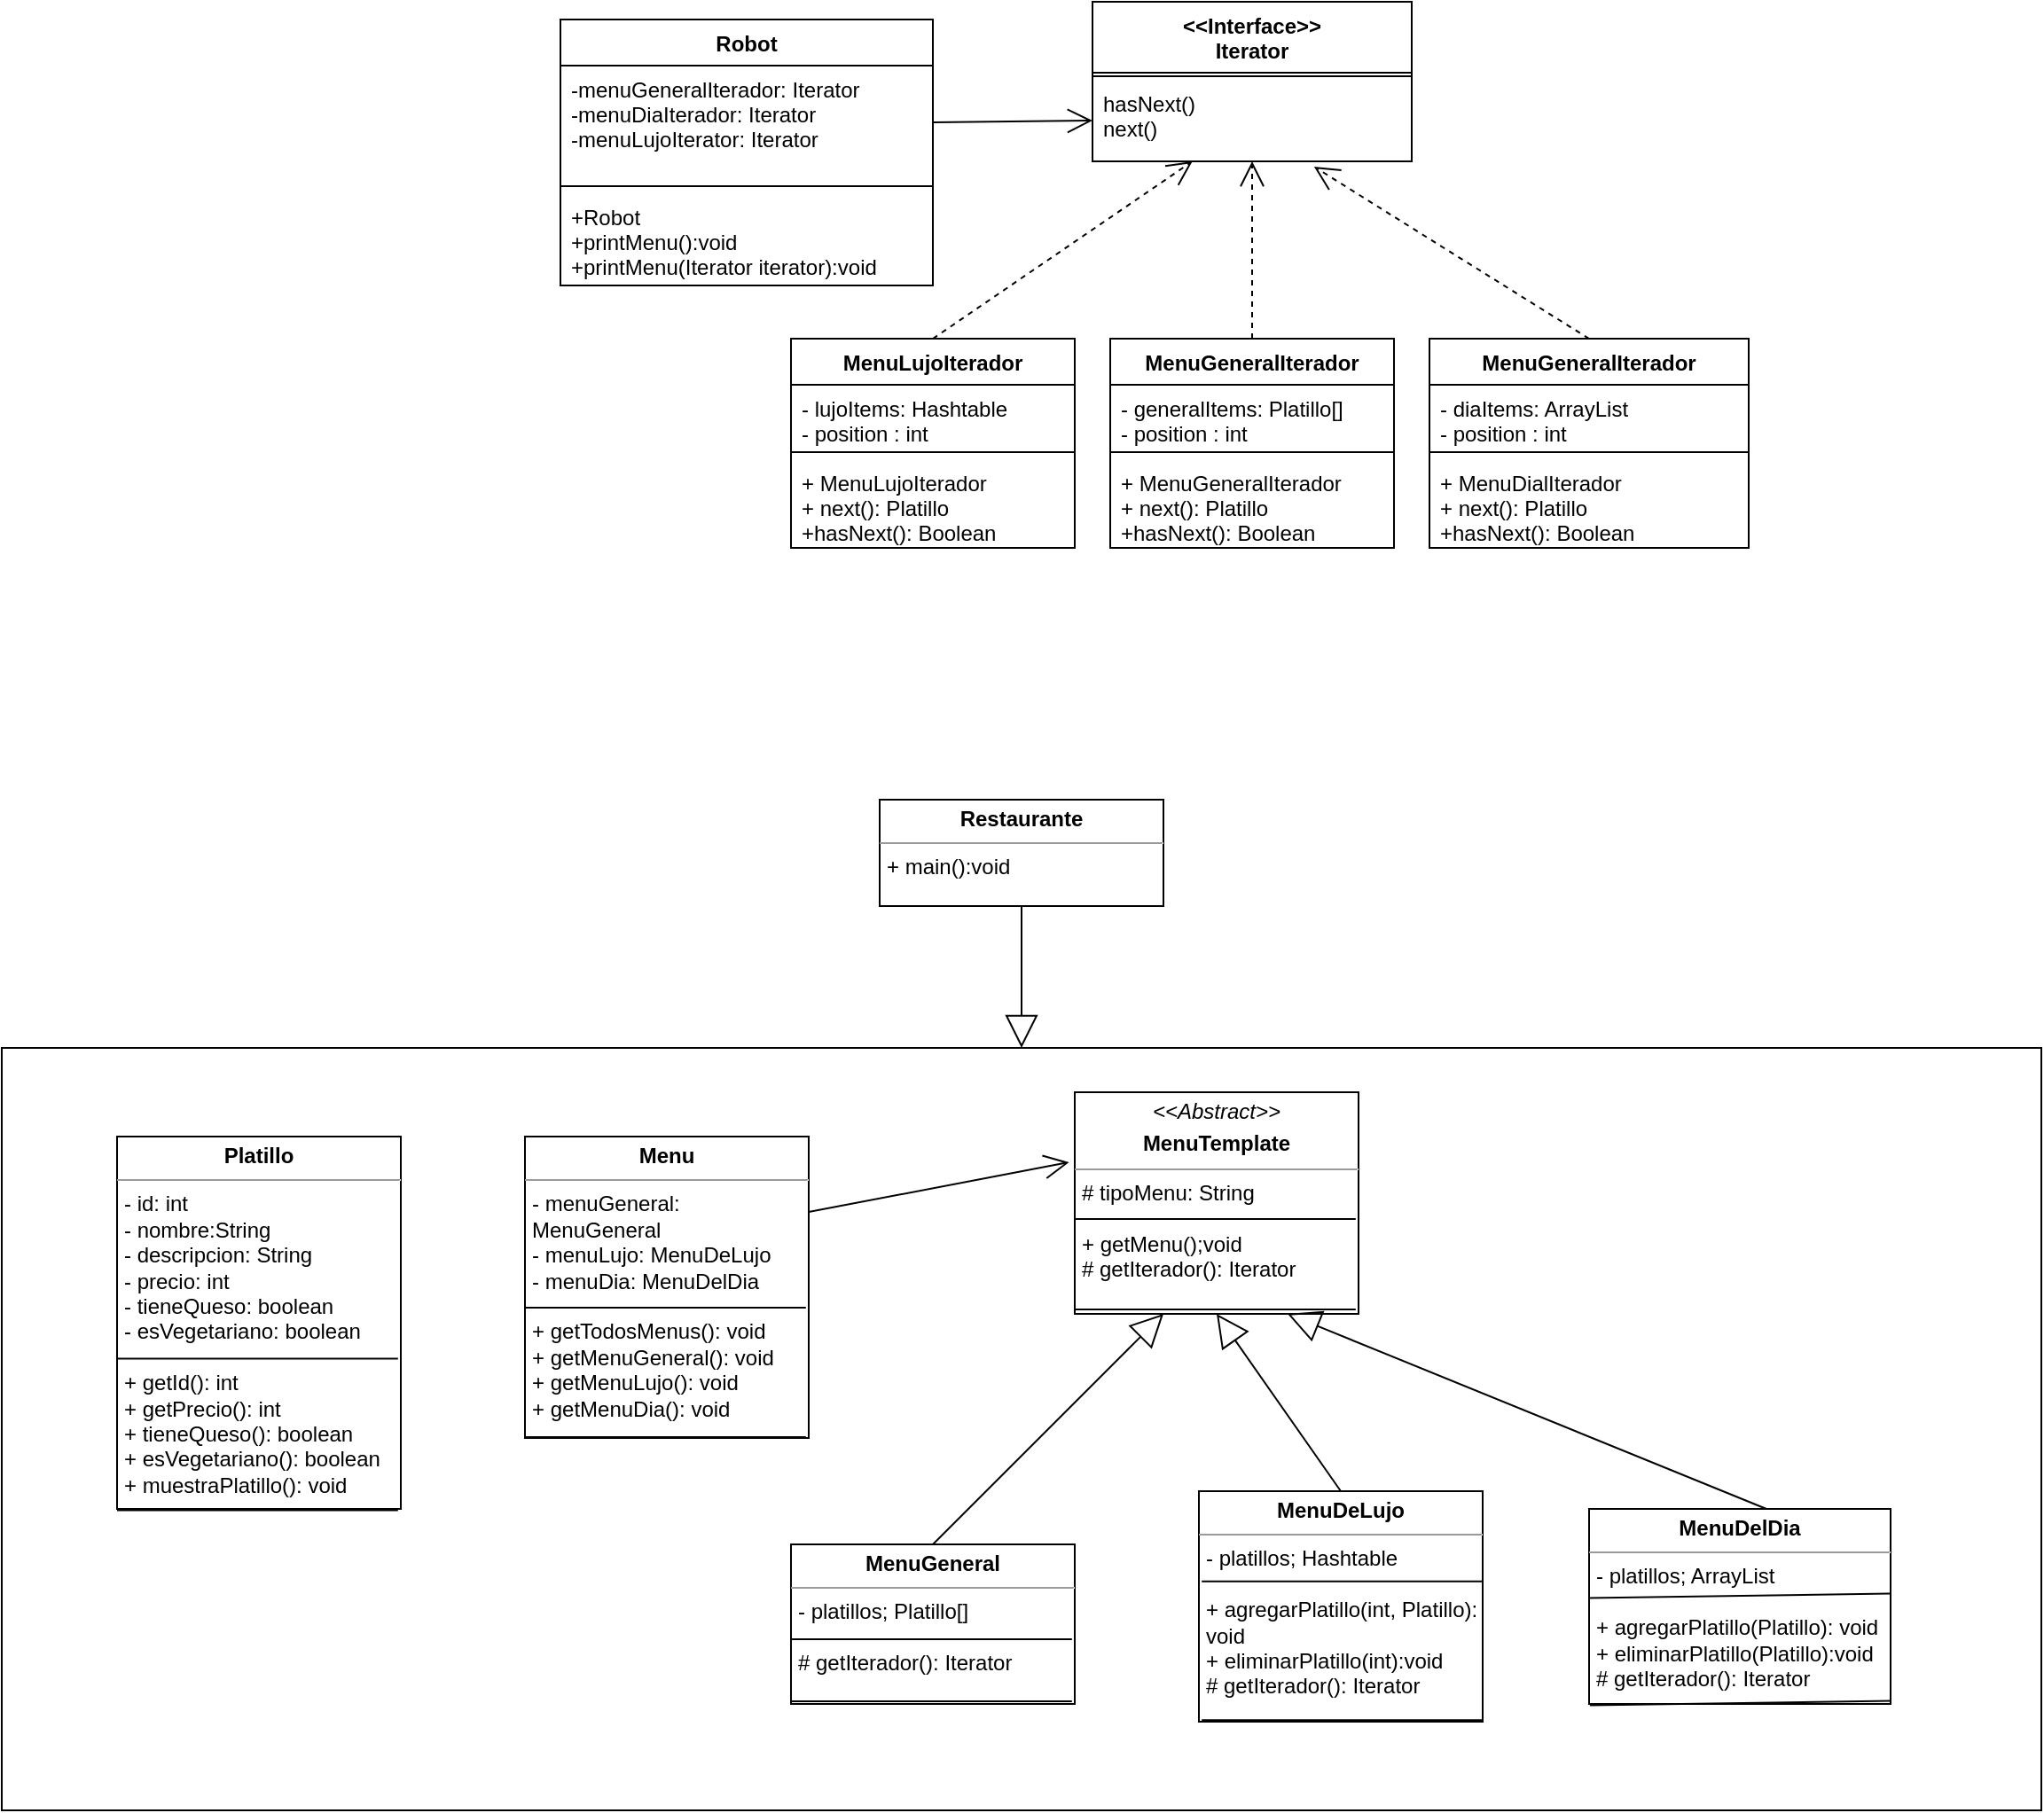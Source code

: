 <mxfile>
    <diagram name="Página-1" id="RN-rsNXuKi0FVzwAPWuC">
        <mxGraphModel dx="657" dy="605" grid="1" gridSize="10" guides="1" tooltips="1" connect="1" arrows="1" fold="1" page="1" pageScale="1" pageWidth="1600" pageHeight="900" math="0" shadow="0">
            <root>
                <mxCell id="0"/>
                <mxCell id="1" parent="0"/>
                <mxCell id="lUypvnBaVla615MTAfH_-129" value="&lt;p style=&quot;margin:0px;margin-top:4px;text-align:center;&quot;&gt;&lt;b&gt;Restaurante&lt;/b&gt;&lt;/p&gt;&lt;hr size=&quot;1&quot;&gt;&lt;p style=&quot;margin:0px;margin-left:4px;&quot;&gt;+ main():void&lt;/p&gt;" style="verticalAlign=top;align=left;overflow=fill;fontSize=12;fontFamily=Helvetica;html=1;whiteSpace=wrap;" parent="1" vertex="1">
                    <mxGeometry x="700" y="820" width="160" height="60" as="geometry"/>
                </mxCell>
                <mxCell id="48" value="" style="verticalLabelPosition=bottom;verticalAlign=top;html=1;shape=mxgraph.basic.rect;fillColor2=none;strokeWidth=1;size=20;indent=5;fillColor=none;" parent="1" vertex="1">
                    <mxGeometry x="205" y="960" width="1150" height="430" as="geometry"/>
                </mxCell>
                <mxCell id="49" value="" style="endArrow=block;endSize=16;endFill=0;html=1;rounded=0;exitX=0.5;exitY=1;exitDx=0;exitDy=0;" parent="1" source="lUypvnBaVla615MTAfH_-129" target="48" edge="1">
                    <mxGeometry width="160" relative="1" as="geometry">
                        <mxPoint x="790" y="810" as="sourcePoint"/>
                        <mxPoint x="791.52" y="762" as="targetPoint"/>
                    </mxGeometry>
                </mxCell>
                <mxCell id="M0wJMEBaZCv5p1B1VsO7-53" value="&lt;p style=&quot;margin:0px;margin-top:4px;text-align:center;&quot;&gt;&lt;b&gt;Platillo&lt;/b&gt;&lt;/p&gt;&lt;hr size=&quot;1&quot;&gt;&lt;p style=&quot;margin:0px;margin-left:4px;&quot;&gt;- id: int&lt;/p&gt;&lt;p style=&quot;margin:0px;margin-left:4px;&quot;&gt;- nombre:String&lt;/p&gt;&lt;p style=&quot;margin:0px;margin-left:4px;&quot;&gt;- descripcion: String&lt;/p&gt;&lt;p style=&quot;margin:0px;margin-left:4px;&quot;&gt;- precio: int&lt;/p&gt;&lt;p style=&quot;margin:0px;margin-left:4px;&quot;&gt;- tieneQueso: boolean&lt;/p&gt;&lt;p style=&quot;margin:0px;margin-left:4px;&quot;&gt;- esVegetariano: boolean&lt;/p&gt;&lt;p style=&quot;margin:0px;margin-left:4px;&quot;&gt;&lt;br&gt;&lt;/p&gt;&lt;p style=&quot;margin:0px;margin-left:4px;&quot;&gt;+ getId(): int&lt;/p&gt;&lt;p style=&quot;margin:0px;margin-left:4px;&quot;&gt;&lt;span style=&quot;background-color: initial;&quot;&gt;+ getPrecio(): int&lt;/span&gt;&lt;br&gt;&lt;/p&gt;&lt;p style=&quot;margin:0px;margin-left:4px;&quot;&gt;+ tieneQueso(): boolean&lt;/p&gt;&lt;p style=&quot;margin:0px;margin-left:4px;&quot;&gt;+ esVegetariano(): boolean&lt;/p&gt;&lt;p style=&quot;margin:0px;margin-left:4px;&quot;&gt;+ muestraPlatillo(): void&lt;/p&gt;" style="verticalAlign=top;align=left;overflow=fill;fontSize=12;fontFamily=Helvetica;html=1;whiteSpace=wrap;" parent="1" vertex="1">
                    <mxGeometry x="270" y="1010" width="160" height="210" as="geometry"/>
                </mxCell>
                <mxCell id="M0wJMEBaZCv5p1B1VsO7-54" value="" style="shape=link;html=1;rounded=0;fontSize=12;startSize=8;endSize=8;curved=1;width=85.556;exitX=0.007;exitY=0.846;exitDx=0;exitDy=0;exitPerimeter=0;entryX=0.997;entryY=0.846;entryDx=0;entryDy=0;entryPerimeter=0;" parent="1" edge="1">
                    <mxGeometry width="100" relative="1" as="geometry">
                        <mxPoint x="270.0" y="1178" as="sourcePoint"/>
                        <mxPoint x="428.4" y="1178" as="targetPoint"/>
                        <Array as="points">
                            <mxPoint x="350" y="1178"/>
                        </Array>
                    </mxGeometry>
                </mxCell>
                <mxCell id="M0wJMEBaZCv5p1B1VsO7-59" value="&lt;p style=&quot;border-color: var(--border-color); margin: 4px 0px 0px; text-align: center;&quot;&gt;&lt;b style=&quot;background-color: initial;&quot;&gt;Menu&lt;/b&gt;&lt;/p&gt;&lt;hr size=&quot;1&quot;&gt;&lt;p style=&quot;margin:0px;margin-left:4px;&quot;&gt;- menuGeneral: MenuGeneral&lt;/p&gt;&lt;p style=&quot;margin:0px;margin-left:4px;&quot;&gt;- menuLujo: MenuDeLujo&lt;/p&gt;&lt;p style=&quot;margin:0px;margin-left:4px;&quot;&gt;- menuDia: MenuDelDia&lt;/p&gt;&lt;p style=&quot;margin:0px;margin-left:4px;&quot;&gt;&lt;br&gt;&lt;/p&gt;&lt;p style=&quot;margin:0px;margin-left:4px;&quot;&gt;+ getTodosMenus(): void&lt;/p&gt;&lt;p style=&quot;margin:0px;margin-left:4px;&quot;&gt;+ getMenuGeneral(): void&lt;/p&gt;&lt;p style=&quot;margin:0px;margin-left:4px;&quot;&gt;+ getMenuLujo(): void&lt;/p&gt;&lt;p style=&quot;margin:0px;margin-left:4px;&quot;&gt;+ getMenuDia(): void&lt;/p&gt;" style="verticalAlign=top;align=left;overflow=fill;fontSize=12;fontFamily=Helvetica;html=1;whiteSpace=wrap;" parent="1" vertex="1">
                    <mxGeometry x="500" y="1010" width="160" height="170" as="geometry"/>
                </mxCell>
                <mxCell id="M0wJMEBaZCv5p1B1VsO7-60" value="" style="shape=link;html=1;rounded=0;fontSize=12;startSize=8;endSize=8;curved=1;width=72.963;exitX=0.007;exitY=0.846;exitDx=0;exitDy=0;exitPerimeter=0;entryX=0.997;entryY=0.846;entryDx=0;entryDy=0;entryPerimeter=0;" parent="1" edge="1">
                    <mxGeometry width="100" relative="1" as="geometry">
                        <mxPoint x="500.0" y="1143" as="sourcePoint"/>
                        <mxPoint x="658.4" y="1143" as="targetPoint"/>
                        <Array as="points">
                            <mxPoint x="580" y="1143"/>
                        </Array>
                    </mxGeometry>
                </mxCell>
                <mxCell id="M0wJMEBaZCv5p1B1VsO7-61" value="&lt;p style=&quot;border-color: var(--border-color); margin: 4px 0px 0px; text-align: center;&quot;&gt;&lt;i style=&quot;border-color: var(--border-color);&quot;&gt;&amp;lt;&amp;lt;Abstract&amp;gt;&amp;gt;&lt;/i&gt;&lt;/p&gt;&lt;p style=&quot;margin:0px;margin-top:4px;text-align:center;&quot;&gt;&lt;b&gt;MenuTemplate&lt;/b&gt;&lt;/p&gt;&lt;hr size=&quot;1&quot;&gt;&lt;p style=&quot;margin:0px;margin-left:4px;&quot;&gt;# tipoMenu: String&lt;/p&gt;&lt;p style=&quot;margin:0px;margin-left:4px;&quot;&gt;&lt;br&gt;&lt;/p&gt;&lt;p style=&quot;margin:0px;margin-left:4px;&quot;&gt;+ getMenu();void&lt;/p&gt;&lt;p style=&quot;margin:0px;margin-left:4px;&quot;&gt;# getIterador(): Iterator&lt;/p&gt;" style="verticalAlign=top;align=left;overflow=fill;fontSize=12;fontFamily=Helvetica;html=1;whiteSpace=wrap;" parent="1" vertex="1">
                    <mxGeometry x="810" y="985" width="160" height="125" as="geometry"/>
                </mxCell>
                <mxCell id="M0wJMEBaZCv5p1B1VsO7-65" value="&lt;p style=&quot;border-color: var(--border-color); margin: 4px 0px 0px; text-align: center;&quot;&gt;&lt;b style=&quot;background-color: initial;&quot;&gt;MenuGeneral&lt;/b&gt;&lt;/p&gt;&lt;hr size=&quot;1&quot;&gt;&lt;p style=&quot;margin:0px;margin-left:4px;&quot;&gt;- platillos; Platillo[]&lt;/p&gt;&lt;p style=&quot;margin:0px;margin-left:4px;&quot;&gt;&lt;br&gt;&lt;/p&gt;&lt;p style=&quot;margin:0px;margin-left:4px;&quot;&gt;# getIterador(): Iterator&lt;/p&gt;" style="verticalAlign=top;align=left;overflow=fill;fontSize=12;fontFamily=Helvetica;html=1;whiteSpace=wrap;" parent="1" vertex="1">
                    <mxGeometry x="650" y="1240" width="160" height="90" as="geometry"/>
                </mxCell>
                <mxCell id="M0wJMEBaZCv5p1B1VsO7-66" value="" style="shape=link;html=1;rounded=0;fontSize=12;startSize=8;endSize=8;curved=1;width=35;exitX=0.007;exitY=0.846;exitDx=0;exitDy=0;exitPerimeter=0;entryX=0.997;entryY=0.846;entryDx=0;entryDy=0;entryPerimeter=0;" parent="1" edge="1">
                    <mxGeometry width="100" relative="1" as="geometry">
                        <mxPoint x="650" y="1311" as="sourcePoint"/>
                        <mxPoint x="808.4" y="1311" as="targetPoint"/>
                        <Array as="points">
                            <mxPoint x="730" y="1311"/>
                        </Array>
                    </mxGeometry>
                </mxCell>
                <mxCell id="M0wJMEBaZCv5p1B1VsO7-67" value="&lt;p style=&quot;border-color: var(--border-color); margin: 4px 0px 0px; text-align: center;&quot;&gt;&lt;b style=&quot;background-color: initial;&quot;&gt;MenuDeLujo&lt;/b&gt;&lt;/p&gt;&lt;hr size=&quot;1&quot;&gt;&lt;p style=&quot;margin:0px;margin-left:4px;&quot;&gt;- platillos; Hashtable&lt;/p&gt;&lt;p style=&quot;margin:0px;margin-left:4px;&quot;&gt;&lt;br&gt;&lt;/p&gt;&lt;p style=&quot;margin:0px;margin-left:4px;&quot;&gt;+ agregarPlatillo(int, Platillo): void&lt;/p&gt;&lt;p style=&quot;margin:0px;margin-left:4px;&quot;&gt;+ eliminarPlatillo(int):void&lt;/p&gt;&lt;p style=&quot;margin:0px;margin-left:4px;&quot;&gt;# getIterador(): Iterator&lt;/p&gt;" style="verticalAlign=top;align=left;overflow=fill;fontSize=12;fontFamily=Helvetica;html=1;whiteSpace=wrap;" parent="1" vertex="1">
                    <mxGeometry x="880" y="1210" width="160" height="130" as="geometry"/>
                </mxCell>
                <mxCell id="M0wJMEBaZCv5p1B1VsO7-69" value="" style="shape=link;html=1;rounded=0;fontSize=12;startSize=8;endSize=8;curved=1;width=78.333;exitX=0.007;exitY=0.846;exitDx=0;exitDy=0;exitPerimeter=0;entryX=0.997;entryY=0.846;entryDx=0;entryDy=0;entryPerimeter=0;" parent="1" edge="1">
                    <mxGeometry width="100" relative="1" as="geometry">
                        <mxPoint x="881.6" y="1300" as="sourcePoint"/>
                        <mxPoint x="1040" y="1300" as="targetPoint"/>
                        <Array as="points">
                            <mxPoint x="961.6" y="1300"/>
                        </Array>
                    </mxGeometry>
                </mxCell>
                <mxCell id="M0wJMEBaZCv5p1B1VsO7-70" value="&lt;p style=&quot;border-color: var(--border-color); margin: 4px 0px 0px; text-align: center;&quot;&gt;&lt;b style=&quot;background-color: initial;&quot;&gt;MenuDelDia&lt;/b&gt;&lt;/p&gt;&lt;hr size=&quot;1&quot;&gt;&lt;p style=&quot;margin:0px;margin-left:4px;&quot;&gt;- platillos; ArrayList&lt;/p&gt;&lt;p style=&quot;margin:0px;margin-left:4px;&quot;&gt;&lt;br&gt;&lt;/p&gt;&lt;p style=&quot;margin:0px;margin-left:4px;&quot;&gt;+ agregarPlatillo(Platillo): void&lt;/p&gt;&lt;p style=&quot;margin:0px;margin-left:4px;&quot;&gt;+ eliminarPlatillo(Platillo):void&lt;/p&gt;&lt;p style=&quot;margin:0px;margin-left:4px;&quot;&gt;# getIterador(): Iterator&lt;/p&gt;" style="verticalAlign=top;align=left;overflow=fill;fontSize=12;fontFamily=Helvetica;html=1;whiteSpace=wrap;" parent="1" vertex="1">
                    <mxGeometry x="1100" y="1220" width="170" height="110" as="geometry"/>
                </mxCell>
                <mxCell id="M0wJMEBaZCv5p1B1VsO7-75" value="" style="endArrow=block;endSize=16;endFill=0;html=1;rounded=0;" parent="1" edge="1">
                    <mxGeometry width="160" relative="1" as="geometry">
                        <mxPoint x="730" y="1240" as="sourcePoint"/>
                        <mxPoint x="860" y="1110" as="targetPoint"/>
                        <Array as="points">
                            <mxPoint x="730" y="1240"/>
                        </Array>
                    </mxGeometry>
                </mxCell>
                <mxCell id="M0wJMEBaZCv5p1B1VsO7-76" style="edgeStyle=none;curved=1;rounded=0;orthogonalLoop=1;jettySize=auto;html=1;entryX=0.25;entryY=1;entryDx=0;entryDy=0;fontSize=12;startSize=8;endSize=8;" parent="1" source="M0wJMEBaZCv5p1B1VsO7-61" target="M0wJMEBaZCv5p1B1VsO7-61" edge="1">
                    <mxGeometry relative="1" as="geometry"/>
                </mxCell>
                <mxCell id="M0wJMEBaZCv5p1B1VsO7-77" value="" style="endArrow=block;endSize=16;endFill=0;html=1;rounded=0;entryX=0.5;entryY=1;entryDx=0;entryDy=0;" parent="1" target="M0wJMEBaZCv5p1B1VsO7-61" edge="1">
                    <mxGeometry width="160" relative="1" as="geometry">
                        <mxPoint x="960" y="1210" as="sourcePoint"/>
                        <mxPoint x="860" y="1120" as="targetPoint"/>
                        <Array as="points">
                            <mxPoint x="960" y="1210"/>
                        </Array>
                    </mxGeometry>
                </mxCell>
                <mxCell id="M0wJMEBaZCv5p1B1VsO7-78" value="" style="endArrow=block;endSize=16;endFill=0;html=1;rounded=0;entryX=0.75;entryY=1;entryDx=0;entryDy=0;" parent="1" target="M0wJMEBaZCv5p1B1VsO7-61" edge="1">
                    <mxGeometry width="160" relative="1" as="geometry">
                        <mxPoint x="1200" y="1220" as="sourcePoint"/>
                        <mxPoint x="950" y="1110" as="targetPoint"/>
                        <Array as="points">
                            <mxPoint x="1200" y="1220"/>
                        </Array>
                    </mxGeometry>
                </mxCell>
                <mxCell id="M0wJMEBaZCv5p1B1VsO7-79" value="" style="shape=link;html=1;rounded=0;fontSize=12;startSize=8;endSize=8;curved=1;width=60.476;exitX=0;exitY=0.75;exitDx=0;exitDy=0;" parent="1" edge="1">
                    <mxGeometry width="100" relative="1" as="geometry">
                        <mxPoint x="1100" y="1300.5" as="sourcePoint"/>
                        <mxPoint x="1270" y="1298" as="targetPoint"/>
                        <Array as="points"/>
                    </mxGeometry>
                </mxCell>
                <mxCell id="M0wJMEBaZCv5p1B1VsO7-80" value="" style="shape=link;html=1;rounded=0;fontSize=12;startSize=8;endSize=8;curved=1;width=50.952;exitX=0.007;exitY=0.846;exitDx=0;exitDy=0;exitPerimeter=0;entryX=0.997;entryY=0.846;entryDx=0;entryDy=0;entryPerimeter=0;" parent="1" edge="1">
                    <mxGeometry width="100" relative="1" as="geometry">
                        <mxPoint x="810" y="1082" as="sourcePoint"/>
                        <mxPoint x="968.4" y="1082" as="targetPoint"/>
                        <Array as="points">
                            <mxPoint x="890" y="1082"/>
                        </Array>
                    </mxGeometry>
                </mxCell>
                <mxCell id="M0wJMEBaZCv5p1B1VsO7-81" value="" style="endArrow=open;endFill=1;endSize=12;html=1;rounded=0;entryX=-0.02;entryY=0.316;entryDx=0;entryDy=0;exitX=1;exitY=0.25;exitDx=0;exitDy=0;entryPerimeter=0;" parent="1" source="M0wJMEBaZCv5p1B1VsO7-59" target="M0wJMEBaZCv5p1B1VsO7-61" edge="1">
                    <mxGeometry width="160" relative="1" as="geometry">
                        <mxPoint x="764.552" y="1010" as="sourcePoint"/>
                        <mxPoint x="710" y="1080" as="targetPoint"/>
                    </mxGeometry>
                </mxCell>
                <mxCell id="58" value="&lt;&lt;Interface&gt;&gt;&#10;Iterator" style="swimlane;fontStyle=1;align=center;verticalAlign=top;childLayout=stackLayout;horizontal=1;startSize=40;horizontalStack=0;resizeParent=1;resizeParentMax=0;resizeLast=0;collapsible=1;marginBottom=0;" parent="1" vertex="1">
                    <mxGeometry x="820" y="370" width="180" height="90" as="geometry"/>
                </mxCell>
                <mxCell id="60" value="" style="line;strokeWidth=1;fillColor=none;align=left;verticalAlign=middle;spacingTop=-1;spacingLeft=3;spacingRight=3;rotatable=0;labelPosition=right;points=[];portConstraint=eastwest;strokeColor=inherit;" parent="58" vertex="1">
                    <mxGeometry y="40" width="180" height="4" as="geometry"/>
                </mxCell>
                <mxCell id="61" value="hasNext()&#10;next()" style="text;strokeColor=none;fillColor=none;align=left;verticalAlign=top;spacingLeft=4;spacingRight=4;overflow=hidden;rotatable=0;points=[[0,0.5],[1,0.5]];portConstraint=eastwest;" parent="58" vertex="1">
                    <mxGeometry y="44" width="180" height="46" as="geometry"/>
                </mxCell>
                <mxCell id="67" value="MenuLujoIterador" style="swimlane;fontStyle=1;align=center;verticalAlign=top;childLayout=stackLayout;horizontal=1;startSize=26;horizontalStack=0;resizeParent=1;resizeParentMax=0;resizeLast=0;collapsible=1;marginBottom=0;" parent="1" vertex="1">
                    <mxGeometry x="650" y="560" width="160" height="118" as="geometry"/>
                </mxCell>
                <mxCell id="68" value="- lujoItems: Hashtable&#10;- position : int" style="text;strokeColor=none;fillColor=none;align=left;verticalAlign=top;spacingLeft=4;spacingRight=4;overflow=hidden;rotatable=0;points=[[0,0.5],[1,0.5]];portConstraint=eastwest;" parent="67" vertex="1">
                    <mxGeometry y="26" width="160" height="34" as="geometry"/>
                </mxCell>
                <mxCell id="69" value="" style="line;strokeWidth=1;fillColor=none;align=left;verticalAlign=middle;spacingTop=-1;spacingLeft=3;spacingRight=3;rotatable=0;labelPosition=right;points=[];portConstraint=eastwest;strokeColor=inherit;" parent="67" vertex="1">
                    <mxGeometry y="60" width="160" height="8" as="geometry"/>
                </mxCell>
                <mxCell id="70" value="+ MenuLujoIterador&#10;+ next(): Platillo&#10;+hasNext(): Boolean" style="text;strokeColor=none;fillColor=none;align=left;verticalAlign=top;spacingLeft=4;spacingRight=4;overflow=hidden;rotatable=0;points=[[0,0.5],[1,0.5]];portConstraint=eastwest;" parent="67" vertex="1">
                    <mxGeometry y="68" width="160" height="50" as="geometry"/>
                </mxCell>
                <mxCell id="71" value="MenuGeneralIterador" style="swimlane;fontStyle=1;align=center;verticalAlign=top;childLayout=stackLayout;horizontal=1;startSize=26;horizontalStack=0;resizeParent=1;resizeParentMax=0;resizeLast=0;collapsible=1;marginBottom=0;" vertex="1" parent="1">
                    <mxGeometry x="830" y="560" width="160" height="118" as="geometry"/>
                </mxCell>
                <mxCell id="72" value="- generalItems: Platillo[]&#10;- position : int" style="text;strokeColor=none;fillColor=none;align=left;verticalAlign=top;spacingLeft=4;spacingRight=4;overflow=hidden;rotatable=0;points=[[0,0.5],[1,0.5]];portConstraint=eastwest;" vertex="1" parent="71">
                    <mxGeometry y="26" width="160" height="34" as="geometry"/>
                </mxCell>
                <mxCell id="73" value="" style="line;strokeWidth=1;fillColor=none;align=left;verticalAlign=middle;spacingTop=-1;spacingLeft=3;spacingRight=3;rotatable=0;labelPosition=right;points=[];portConstraint=eastwest;strokeColor=inherit;" vertex="1" parent="71">
                    <mxGeometry y="60" width="160" height="8" as="geometry"/>
                </mxCell>
                <mxCell id="74" value="+ MenuGeneralIterador&#10;+ next(): Platillo&#10;+hasNext(): Boolean" style="text;strokeColor=none;fillColor=none;align=left;verticalAlign=top;spacingLeft=4;spacingRight=4;overflow=hidden;rotatable=0;points=[[0,0.5],[1,0.5]];portConstraint=eastwest;" vertex="1" parent="71">
                    <mxGeometry y="68" width="160" height="50" as="geometry"/>
                </mxCell>
                <mxCell id="75" value="MenuGeneralIterador" style="swimlane;fontStyle=1;align=center;verticalAlign=top;childLayout=stackLayout;horizontal=1;startSize=26;horizontalStack=0;resizeParent=1;resizeParentMax=0;resizeLast=0;collapsible=1;marginBottom=0;" vertex="1" parent="1">
                    <mxGeometry x="1010" y="560" width="180" height="118" as="geometry"/>
                </mxCell>
                <mxCell id="76" value="- diaItems: ArrayList&#10;- position : int" style="text;strokeColor=none;fillColor=none;align=left;verticalAlign=top;spacingLeft=4;spacingRight=4;overflow=hidden;rotatable=0;points=[[0,0.5],[1,0.5]];portConstraint=eastwest;" vertex="1" parent="75">
                    <mxGeometry y="26" width="180" height="34" as="geometry"/>
                </mxCell>
                <mxCell id="77" value="" style="line;strokeWidth=1;fillColor=none;align=left;verticalAlign=middle;spacingTop=-1;spacingLeft=3;spacingRight=3;rotatable=0;labelPosition=right;points=[];portConstraint=eastwest;strokeColor=inherit;" vertex="1" parent="75">
                    <mxGeometry y="60" width="180" height="8" as="geometry"/>
                </mxCell>
                <mxCell id="78" value="+ MenuDialIterador&#10;+ next(): Platillo&#10;+hasNext(): Boolean" style="text;strokeColor=none;fillColor=none;align=left;verticalAlign=top;spacingLeft=4;spacingRight=4;overflow=hidden;rotatable=0;points=[[0,0.5],[1,0.5]];portConstraint=eastwest;" vertex="1" parent="75">
                    <mxGeometry y="68" width="180" height="50" as="geometry"/>
                </mxCell>
                <mxCell id="79" value="" style="endArrow=open;endSize=12;dashed=1;html=1;exitX=0.5;exitY=0;exitDx=0;exitDy=0;" edge="1" parent="1" source="67" target="61">
                    <mxGeometry width="160" relative="1" as="geometry">
                        <mxPoint x="690" y="670" as="sourcePoint"/>
                        <mxPoint x="850" y="670" as="targetPoint"/>
                    </mxGeometry>
                </mxCell>
                <mxCell id="80" value="" style="endArrow=open;endSize=12;dashed=1;html=1;exitX=0.5;exitY=0;exitDx=0;exitDy=0;" edge="1" parent="1" source="71" target="61">
                    <mxGeometry width="160" relative="1" as="geometry">
                        <mxPoint x="740" y="570" as="sourcePoint"/>
                        <mxPoint x="870.081" y="470" as="targetPoint"/>
                    </mxGeometry>
                </mxCell>
                <mxCell id="81" value="" style="endArrow=open;endSize=12;dashed=1;html=1;exitX=0.5;exitY=0;exitDx=0;exitDy=0;entryX=0.694;entryY=1.065;entryDx=0;entryDy=0;entryPerimeter=0;" edge="1" parent="1" source="75" target="61">
                    <mxGeometry x="-0.005" width="160" relative="1" as="geometry">
                        <mxPoint x="750" y="580" as="sourcePoint"/>
                        <mxPoint x="880.081" y="480" as="targetPoint"/>
                        <Array as="points">
                            <mxPoint x="1020" y="510"/>
                        </Array>
                        <mxPoint as="offset"/>
                    </mxGeometry>
                </mxCell>
                <mxCell id="82" value="Robot" style="swimlane;fontStyle=1;align=center;verticalAlign=top;childLayout=stackLayout;horizontal=1;startSize=26;horizontalStack=0;resizeParent=1;resizeParentMax=0;resizeLast=0;collapsible=1;marginBottom=0;" vertex="1" parent="1">
                    <mxGeometry x="520" y="380" width="210" height="150" as="geometry"/>
                </mxCell>
                <mxCell id="83" value="-menuGeneralIterador: Iterator&#10;-menuDiaIterador: Iterator&#10;-menuLujoIterator: Iterator" style="text;strokeColor=none;fillColor=none;align=left;verticalAlign=top;spacingLeft=4;spacingRight=4;overflow=hidden;rotatable=0;points=[[0,0.5],[1,0.5]];portConstraint=eastwest;" vertex="1" parent="82">
                    <mxGeometry y="26" width="210" height="64" as="geometry"/>
                </mxCell>
                <mxCell id="84" value="" style="line;strokeWidth=1;fillColor=none;align=left;verticalAlign=middle;spacingTop=-1;spacingLeft=3;spacingRight=3;rotatable=0;labelPosition=right;points=[];portConstraint=eastwest;strokeColor=inherit;" vertex="1" parent="82">
                    <mxGeometry y="90" width="210" height="8" as="geometry"/>
                </mxCell>
                <mxCell id="85" value="+Robot&#10;+printMenu():void&#10;+printMenu(Iterator iterator):void" style="text;strokeColor=none;fillColor=none;align=left;verticalAlign=top;spacingLeft=4;spacingRight=4;overflow=hidden;rotatable=0;points=[[0,0.5],[1,0.5]];portConstraint=eastwest;" vertex="1" parent="82">
                    <mxGeometry y="98" width="210" height="52" as="geometry"/>
                </mxCell>
                <mxCell id="88" value="" style="endArrow=open;endFill=1;endSize=12;html=1;rounded=0;entryX=0;entryY=0.5;entryDx=0;entryDy=0;exitX=1;exitY=0.5;exitDx=0;exitDy=0;" edge="1" parent="1" source="83" target="61">
                    <mxGeometry width="160" relative="1" as="geometry">
                        <mxPoint x="670" y="1062.5" as="sourcePoint"/>
                        <mxPoint x="816.8" y="1034.5" as="targetPoint"/>
                    </mxGeometry>
                </mxCell>
            </root>
        </mxGraphModel>
    </diagram>
</mxfile>